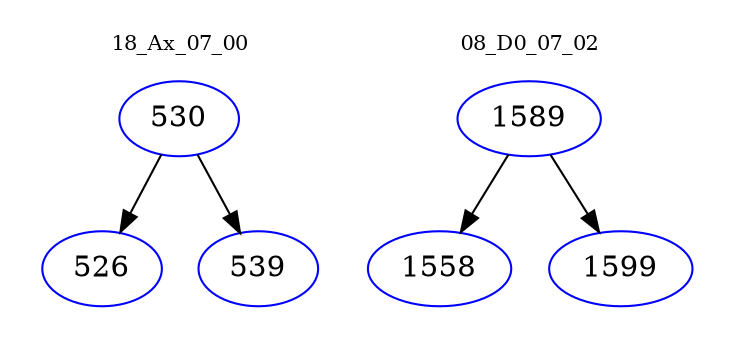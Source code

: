 digraph{
subgraph cluster_0 {
color = white
label = "18_Ax_07_00";
fontsize=10;
T0_530 [label="530", color="blue"]
T0_530 -> T0_526 [color="black"]
T0_526 [label="526", color="blue"]
T0_530 -> T0_539 [color="black"]
T0_539 [label="539", color="blue"]
}
subgraph cluster_1 {
color = white
label = "08_D0_07_02";
fontsize=10;
T1_1589 [label="1589", color="blue"]
T1_1589 -> T1_1558 [color="black"]
T1_1558 [label="1558", color="blue"]
T1_1589 -> T1_1599 [color="black"]
T1_1599 [label="1599", color="blue"]
}
}
